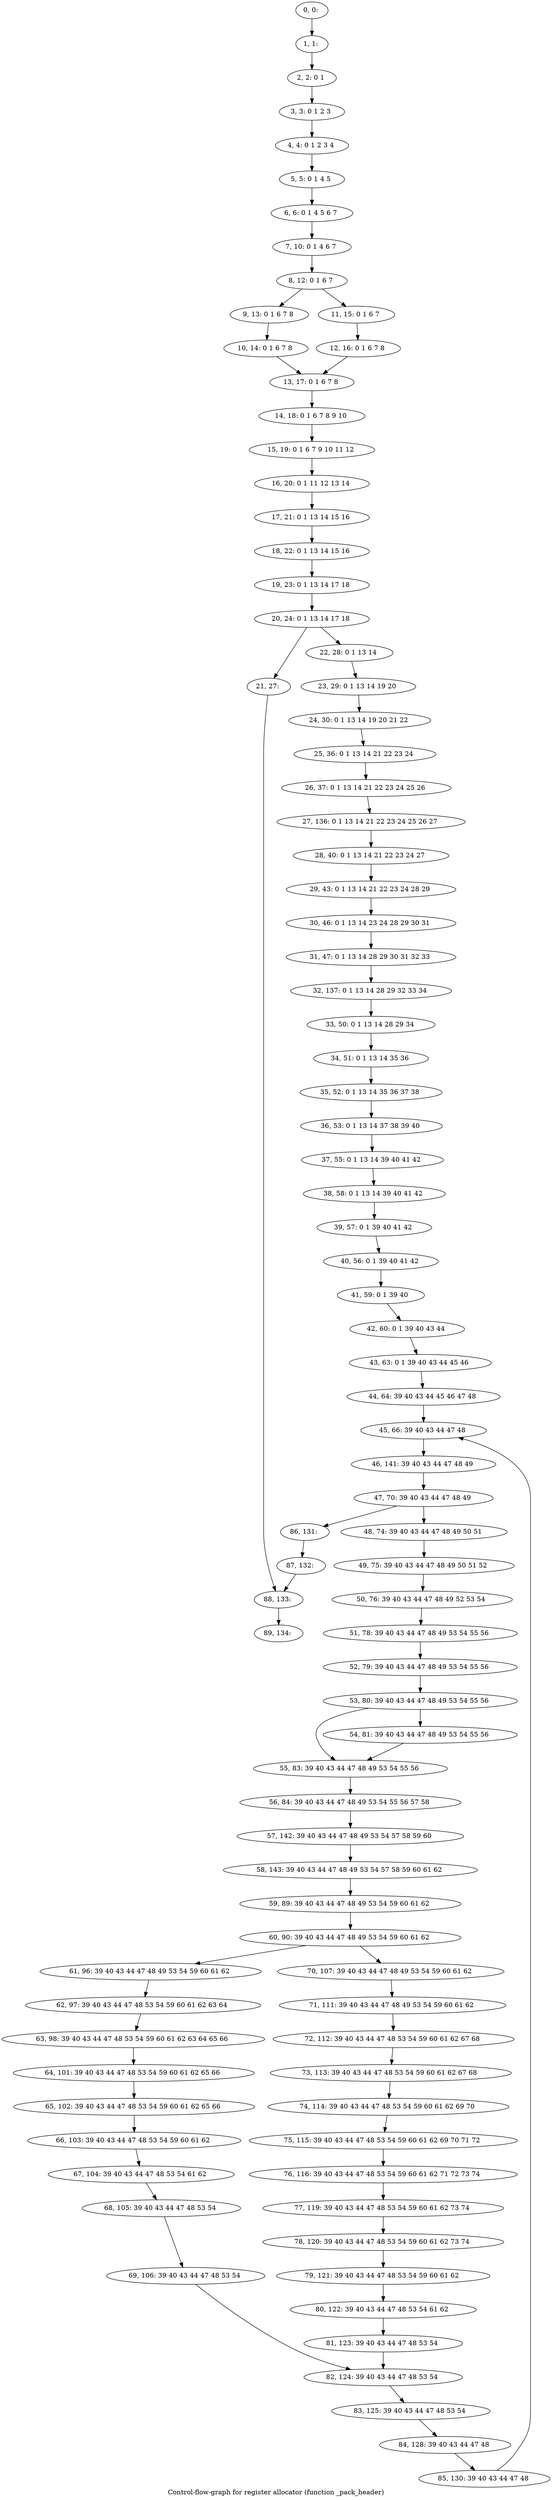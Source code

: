 digraph G {
graph [label="Control-flow-graph for register allocator (function _pack_header)"]
0[label="0, 0: "];
1[label="1, 1: "];
2[label="2, 2: 0 1 "];
3[label="3, 3: 0 1 2 3 "];
4[label="4, 4: 0 1 2 3 4 "];
5[label="5, 5: 0 1 4 5 "];
6[label="6, 6: 0 1 4 5 6 7 "];
7[label="7, 10: 0 1 4 6 7 "];
8[label="8, 12: 0 1 6 7 "];
9[label="9, 13: 0 1 6 7 8 "];
10[label="10, 14: 0 1 6 7 8 "];
11[label="11, 15: 0 1 6 7 "];
12[label="12, 16: 0 1 6 7 8 "];
13[label="13, 17: 0 1 6 7 8 "];
14[label="14, 18: 0 1 6 7 8 9 10 "];
15[label="15, 19: 0 1 6 7 9 10 11 12 "];
16[label="16, 20: 0 1 11 12 13 14 "];
17[label="17, 21: 0 1 13 14 15 16 "];
18[label="18, 22: 0 1 13 14 15 16 "];
19[label="19, 23: 0 1 13 14 17 18 "];
20[label="20, 24: 0 1 13 14 17 18 "];
21[label="21, 27: "];
22[label="22, 28: 0 1 13 14 "];
23[label="23, 29: 0 1 13 14 19 20 "];
24[label="24, 30: 0 1 13 14 19 20 21 22 "];
25[label="25, 36: 0 1 13 14 21 22 23 24 "];
26[label="26, 37: 0 1 13 14 21 22 23 24 25 26 "];
27[label="27, 136: 0 1 13 14 21 22 23 24 25 26 27 "];
28[label="28, 40: 0 1 13 14 21 22 23 24 27 "];
29[label="29, 43: 0 1 13 14 21 22 23 24 28 29 "];
30[label="30, 46: 0 1 13 14 23 24 28 29 30 31 "];
31[label="31, 47: 0 1 13 14 28 29 30 31 32 33 "];
32[label="32, 137: 0 1 13 14 28 29 32 33 34 "];
33[label="33, 50: 0 1 13 14 28 29 34 "];
34[label="34, 51: 0 1 13 14 35 36 "];
35[label="35, 52: 0 1 13 14 35 36 37 38 "];
36[label="36, 53: 0 1 13 14 37 38 39 40 "];
37[label="37, 55: 0 1 13 14 39 40 41 42 "];
38[label="38, 58: 0 1 13 14 39 40 41 42 "];
39[label="39, 57: 0 1 39 40 41 42 "];
40[label="40, 56: 0 1 39 40 41 42 "];
41[label="41, 59: 0 1 39 40 "];
42[label="42, 60: 0 1 39 40 43 44 "];
43[label="43, 63: 0 1 39 40 43 44 45 46 "];
44[label="44, 64: 39 40 43 44 45 46 47 48 "];
45[label="45, 66: 39 40 43 44 47 48 "];
46[label="46, 141: 39 40 43 44 47 48 49 "];
47[label="47, 70: 39 40 43 44 47 48 49 "];
48[label="48, 74: 39 40 43 44 47 48 49 50 51 "];
49[label="49, 75: 39 40 43 44 47 48 49 50 51 52 "];
50[label="50, 76: 39 40 43 44 47 48 49 52 53 54 "];
51[label="51, 78: 39 40 43 44 47 48 49 53 54 55 56 "];
52[label="52, 79: 39 40 43 44 47 48 49 53 54 55 56 "];
53[label="53, 80: 39 40 43 44 47 48 49 53 54 55 56 "];
54[label="54, 81: 39 40 43 44 47 48 49 53 54 55 56 "];
55[label="55, 83: 39 40 43 44 47 48 49 53 54 55 56 "];
56[label="56, 84: 39 40 43 44 47 48 49 53 54 55 56 57 58 "];
57[label="57, 142: 39 40 43 44 47 48 49 53 54 57 58 59 60 "];
58[label="58, 143: 39 40 43 44 47 48 49 53 54 57 58 59 60 61 62 "];
59[label="59, 89: 39 40 43 44 47 48 49 53 54 59 60 61 62 "];
60[label="60, 90: 39 40 43 44 47 48 49 53 54 59 60 61 62 "];
61[label="61, 96: 39 40 43 44 47 48 49 53 54 59 60 61 62 "];
62[label="62, 97: 39 40 43 44 47 48 53 54 59 60 61 62 63 64 "];
63[label="63, 98: 39 40 43 44 47 48 53 54 59 60 61 62 63 64 65 66 "];
64[label="64, 101: 39 40 43 44 47 48 53 54 59 60 61 62 65 66 "];
65[label="65, 102: 39 40 43 44 47 48 53 54 59 60 61 62 65 66 "];
66[label="66, 103: 39 40 43 44 47 48 53 54 59 60 61 62 "];
67[label="67, 104: 39 40 43 44 47 48 53 54 61 62 "];
68[label="68, 105: 39 40 43 44 47 48 53 54 "];
69[label="69, 106: 39 40 43 44 47 48 53 54 "];
70[label="70, 107: 39 40 43 44 47 48 49 53 54 59 60 61 62 "];
71[label="71, 111: 39 40 43 44 47 48 49 53 54 59 60 61 62 "];
72[label="72, 112: 39 40 43 44 47 48 53 54 59 60 61 62 67 68 "];
73[label="73, 113: 39 40 43 44 47 48 53 54 59 60 61 62 67 68 "];
74[label="74, 114: 39 40 43 44 47 48 53 54 59 60 61 62 69 70 "];
75[label="75, 115: 39 40 43 44 47 48 53 54 59 60 61 62 69 70 71 72 "];
76[label="76, 116: 39 40 43 44 47 48 53 54 59 60 61 62 71 72 73 74 "];
77[label="77, 119: 39 40 43 44 47 48 53 54 59 60 61 62 73 74 "];
78[label="78, 120: 39 40 43 44 47 48 53 54 59 60 61 62 73 74 "];
79[label="79, 121: 39 40 43 44 47 48 53 54 59 60 61 62 "];
80[label="80, 122: 39 40 43 44 47 48 53 54 61 62 "];
81[label="81, 123: 39 40 43 44 47 48 53 54 "];
82[label="82, 124: 39 40 43 44 47 48 53 54 "];
83[label="83, 125: 39 40 43 44 47 48 53 54 "];
84[label="84, 128: 39 40 43 44 47 48 "];
85[label="85, 130: 39 40 43 44 47 48 "];
86[label="86, 131: "];
87[label="87, 132: "];
88[label="88, 133: "];
89[label="89, 134: "];
0->1 ;
1->2 ;
2->3 ;
3->4 ;
4->5 ;
5->6 ;
6->7 ;
7->8 ;
8->9 ;
8->11 ;
9->10 ;
10->13 ;
11->12 ;
12->13 ;
13->14 ;
14->15 ;
15->16 ;
16->17 ;
17->18 ;
18->19 ;
19->20 ;
20->21 ;
20->22 ;
21->88 ;
22->23 ;
23->24 ;
24->25 ;
25->26 ;
26->27 ;
27->28 ;
28->29 ;
29->30 ;
30->31 ;
31->32 ;
32->33 ;
33->34 ;
34->35 ;
35->36 ;
36->37 ;
37->38 ;
38->39 ;
39->40 ;
40->41 ;
41->42 ;
42->43 ;
43->44 ;
44->45 ;
45->46 ;
46->47 ;
47->48 ;
47->86 ;
48->49 ;
49->50 ;
50->51 ;
51->52 ;
52->53 ;
53->54 ;
53->55 ;
54->55 ;
55->56 ;
56->57 ;
57->58 ;
58->59 ;
59->60 ;
60->61 ;
60->70 ;
61->62 ;
62->63 ;
63->64 ;
64->65 ;
65->66 ;
66->67 ;
67->68 ;
68->69 ;
69->82 ;
70->71 ;
71->72 ;
72->73 ;
73->74 ;
74->75 ;
75->76 ;
76->77 ;
77->78 ;
78->79 ;
79->80 ;
80->81 ;
81->82 ;
82->83 ;
83->84 ;
84->85 ;
85->45 ;
86->87 ;
87->88 ;
88->89 ;
}

